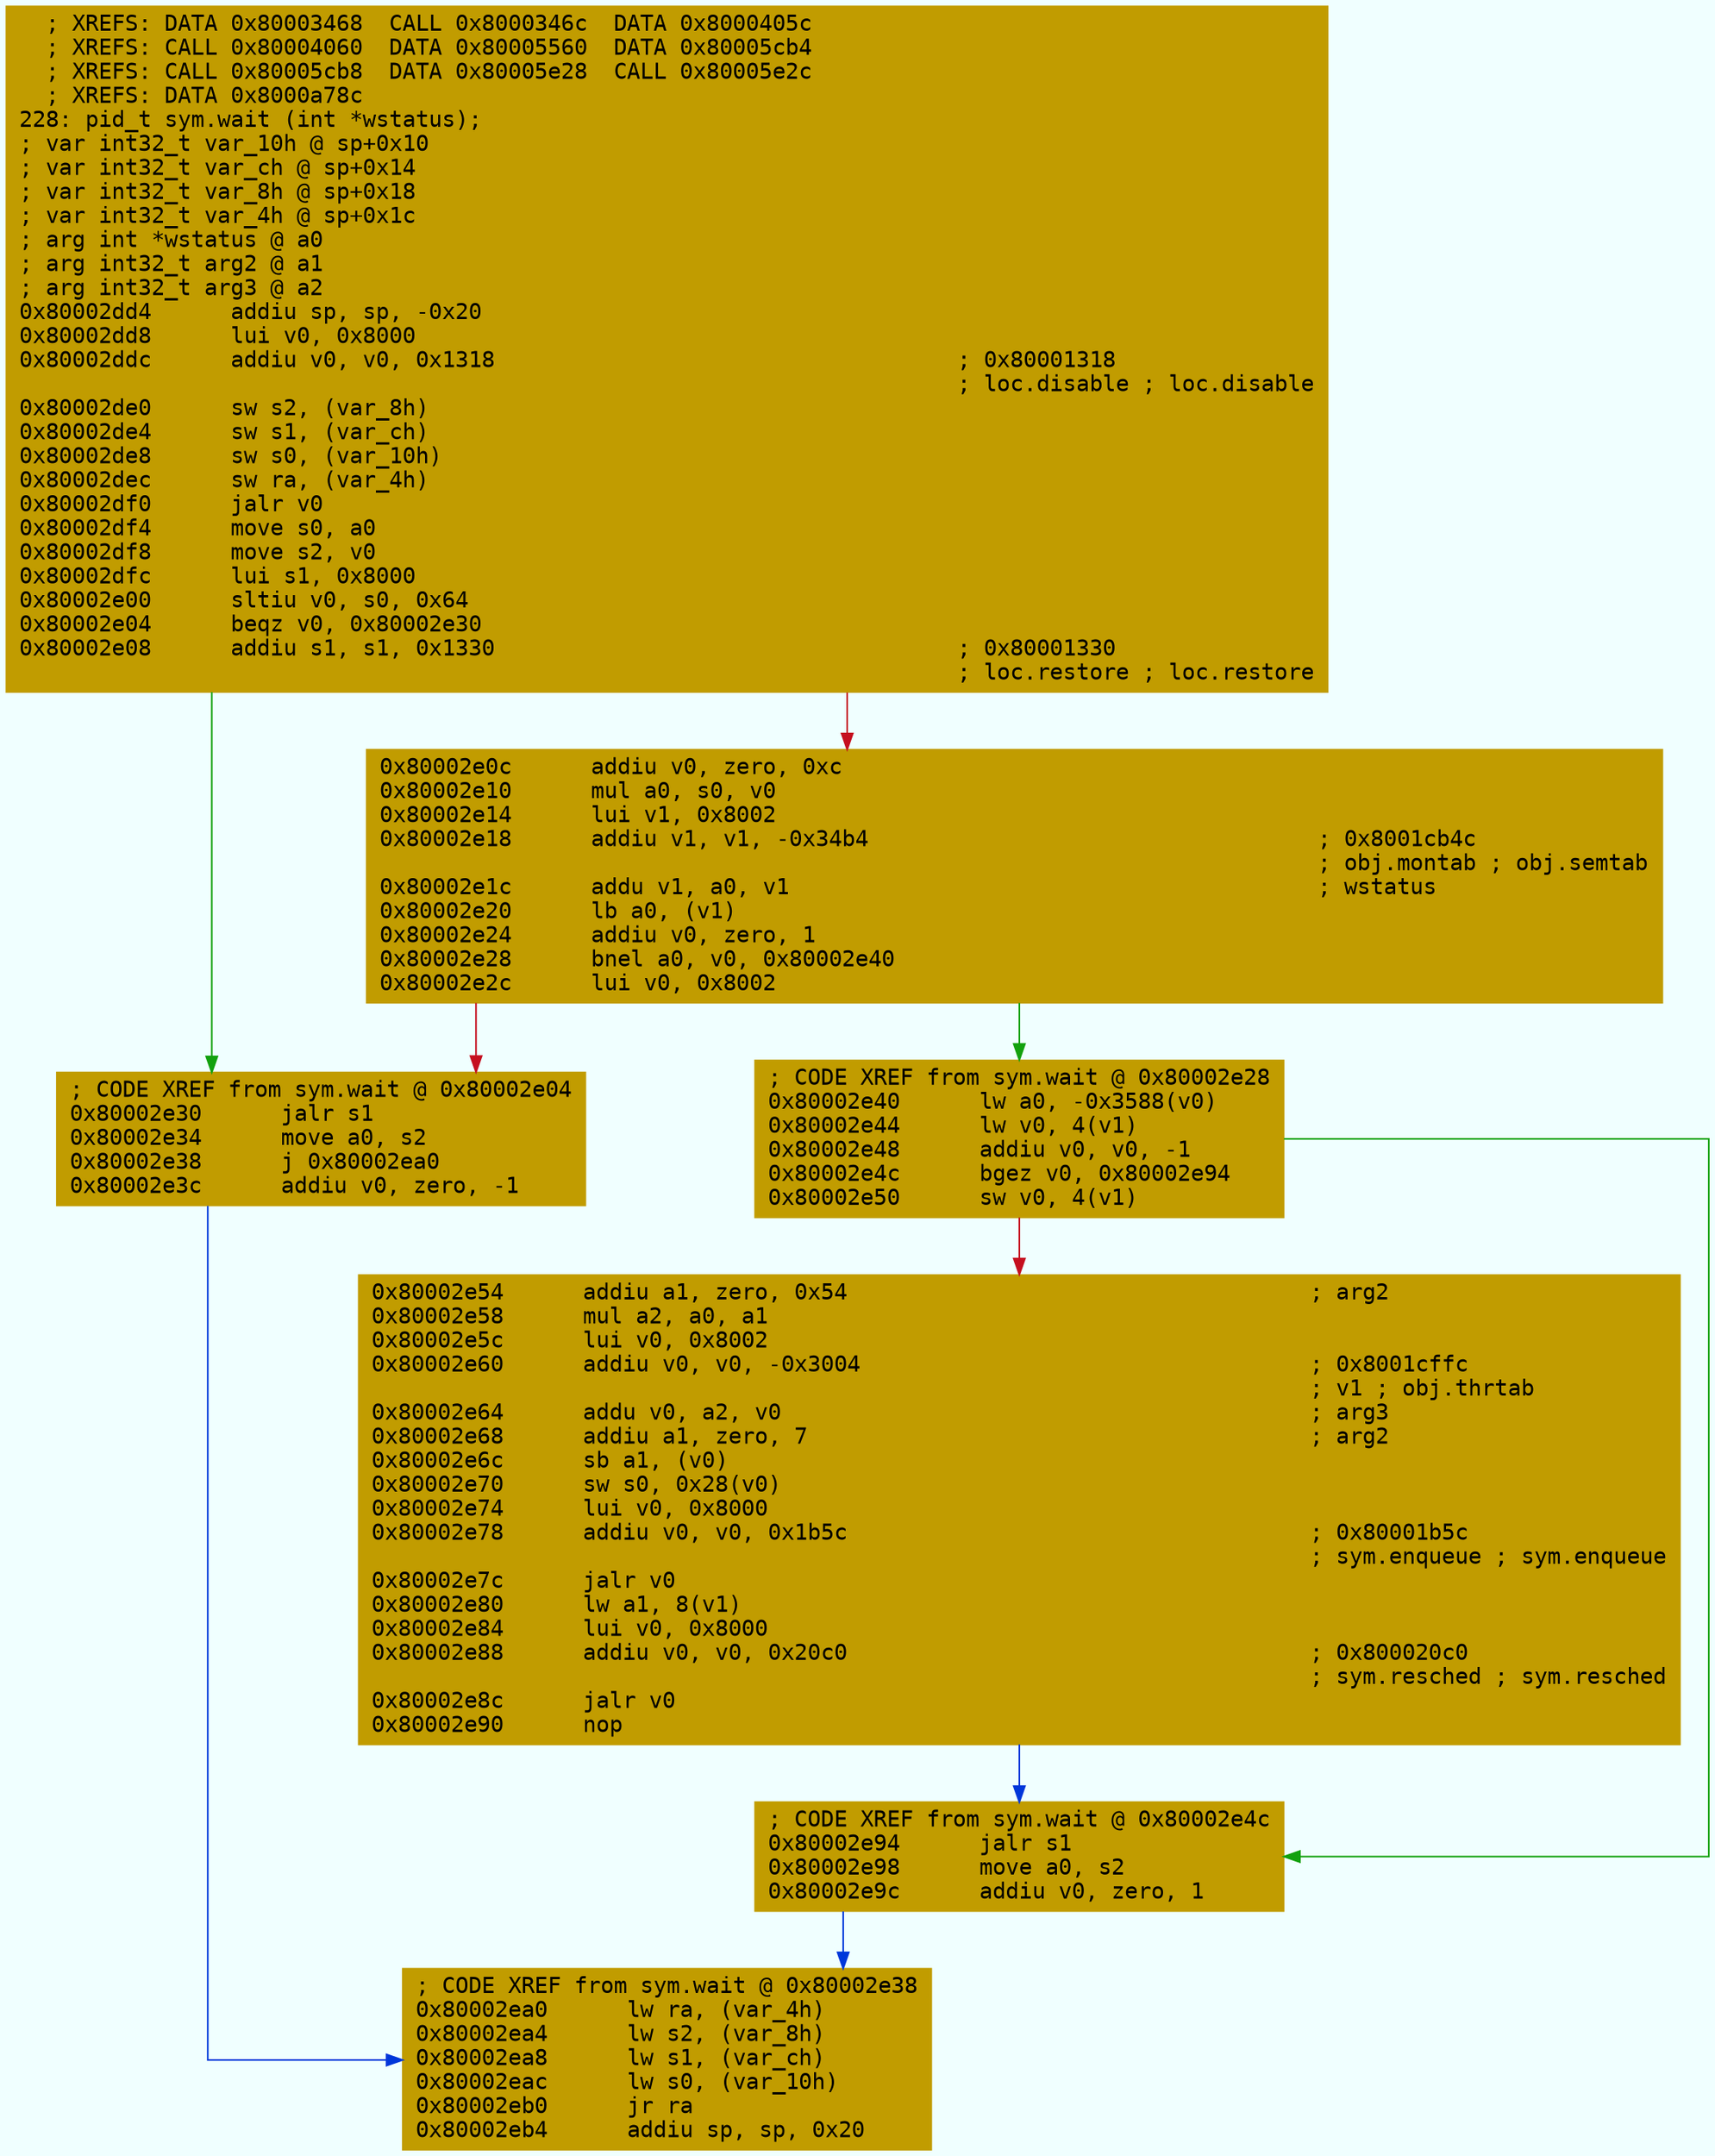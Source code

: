 digraph code {
	graph [bgcolor=azure fontsize=8 fontname="Courier" splines="ortho"];
	node [fillcolor=gray style=filled shape=box];
	edge [arrowhead="normal"];
	"0x80002dd4" [URL="sym.wait/0x80002dd4", fillcolor="#c19c00",color="#c19c00", fontname="Courier",label="  ; XREFS: DATA 0x80003468  CALL 0x8000346c  DATA 0x8000405c  \l  ; XREFS: CALL 0x80004060  DATA 0x80005560  DATA 0x80005cb4  \l  ; XREFS: CALL 0x80005cb8  DATA 0x80005e28  CALL 0x80005e2c  \l  ; XREFS: DATA 0x8000a78c  \l228: pid_t sym.wait (int *wstatus);\l; var int32_t var_10h @ sp+0x10\l; var int32_t var_ch @ sp+0x14\l; var int32_t var_8h @ sp+0x18\l; var int32_t var_4h @ sp+0x1c\l; arg int *wstatus @ a0\l; arg int32_t arg2 @ a1\l; arg int32_t arg3 @ a2\l0x80002dd4      addiu sp, sp, -0x20\l0x80002dd8      lui v0, 0x8000\l0x80002ddc      addiu v0, v0, 0x1318                                   ; 0x80001318\l                                                                       ; loc.disable ; loc.disable\l0x80002de0      sw s2, (var_8h)\l0x80002de4      sw s1, (var_ch)\l0x80002de8      sw s0, (var_10h)\l0x80002dec      sw ra, (var_4h)\l0x80002df0      jalr v0\l0x80002df4      move s0, a0\l0x80002df8      move s2, v0\l0x80002dfc      lui s1, 0x8000\l0x80002e00      sltiu v0, s0, 0x64\l0x80002e04      beqz v0, 0x80002e30\l0x80002e08      addiu s1, s1, 0x1330                                   ; 0x80001330\l                                                                       ; loc.restore ; loc.restore\l"]
	"0x80002e0c" [URL="sym.wait/0x80002e0c", fillcolor="#c19c00",color="#c19c00", fontname="Courier",label="0x80002e0c      addiu v0, zero, 0xc\l0x80002e10      mul a0, s0, v0\l0x80002e14      lui v1, 0x8002\l0x80002e18      addiu v1, v1, -0x34b4                                  ; 0x8001cb4c\l                                                                       ; obj.montab ; obj.semtab\l0x80002e1c      addu v1, a0, v1                                        ; wstatus\l0x80002e20      lb a0, (v1)\l0x80002e24      addiu v0, zero, 1\l0x80002e28      bnel a0, v0, 0x80002e40\l0x80002e2c      lui v0, 0x8002\l"]
	"0x80002e30" [URL="sym.wait/0x80002e30", fillcolor="#c19c00",color="#c19c00", fontname="Courier",label="; CODE XREF from sym.wait @ 0x80002e04\l0x80002e30      jalr s1\l0x80002e34      move a0, s2\l0x80002e38      j 0x80002ea0\l0x80002e3c      addiu v0, zero, -1\l"]
	"0x80002e40" [URL="sym.wait/0x80002e40", fillcolor="#c19c00",color="#c19c00", fontname="Courier",label="; CODE XREF from sym.wait @ 0x80002e28\l0x80002e40      lw a0, -0x3588(v0)\l0x80002e44      lw v0, 4(v1)\l0x80002e48      addiu v0, v0, -1\l0x80002e4c      bgez v0, 0x80002e94\l0x80002e50      sw v0, 4(v1)\l"]
	"0x80002e54" [URL="sym.wait/0x80002e54", fillcolor="#c19c00",color="#c19c00", fontname="Courier",label="0x80002e54      addiu a1, zero, 0x54                                   ; arg2\l0x80002e58      mul a2, a0, a1\l0x80002e5c      lui v0, 0x8002\l0x80002e60      addiu v0, v0, -0x3004                                  ; 0x8001cffc\l                                                                       ; v1 ; obj.thrtab\l0x80002e64      addu v0, a2, v0                                        ; arg3\l0x80002e68      addiu a1, zero, 7                                      ; arg2\l0x80002e6c      sb a1, (v0)\l0x80002e70      sw s0, 0x28(v0)\l0x80002e74      lui v0, 0x8000\l0x80002e78      addiu v0, v0, 0x1b5c                                   ; 0x80001b5c\l                                                                       ; sym.enqueue ; sym.enqueue\l0x80002e7c      jalr v0\l0x80002e80      lw a1, 8(v1)\l0x80002e84      lui v0, 0x8000\l0x80002e88      addiu v0, v0, 0x20c0                                   ; 0x800020c0\l                                                                       ; sym.resched ; sym.resched\l0x80002e8c      jalr v0\l0x80002e90      nop\l"]
	"0x80002e94" [URL="sym.wait/0x80002e94", fillcolor="#c19c00",color="#c19c00", fontname="Courier",label="; CODE XREF from sym.wait @ 0x80002e4c\l0x80002e94      jalr s1\l0x80002e98      move a0, s2\l0x80002e9c      addiu v0, zero, 1\l"]
	"0x80002ea0" [URL="sym.wait/0x80002ea0", fillcolor="#c19c00",color="#c19c00", fontname="Courier",label="; CODE XREF from sym.wait @ 0x80002e38\l0x80002ea0      lw ra, (var_4h)\l0x80002ea4      lw s2, (var_8h)\l0x80002ea8      lw s1, (var_ch)\l0x80002eac      lw s0, (var_10h)\l0x80002eb0      jr ra\l0x80002eb4      addiu sp, sp, 0x20\l"]
        "0x80002dd4" -> "0x80002e30" [color="#13a10e"];
        "0x80002dd4" -> "0x80002e0c" [color="#c50f1f"];
        "0x80002e0c" -> "0x80002e40" [color="#13a10e"];
        "0x80002e0c" -> "0x80002e30" [color="#c50f1f"];
        "0x80002e30" -> "0x80002ea0" [color="#0037da"];
        "0x80002e40" -> "0x80002e94" [color="#13a10e"];
        "0x80002e40" -> "0x80002e54" [color="#c50f1f"];
        "0x80002e54" -> "0x80002e94" [color="#0037da"];
        "0x80002e94" -> "0x80002ea0" [color="#0037da"];
}
